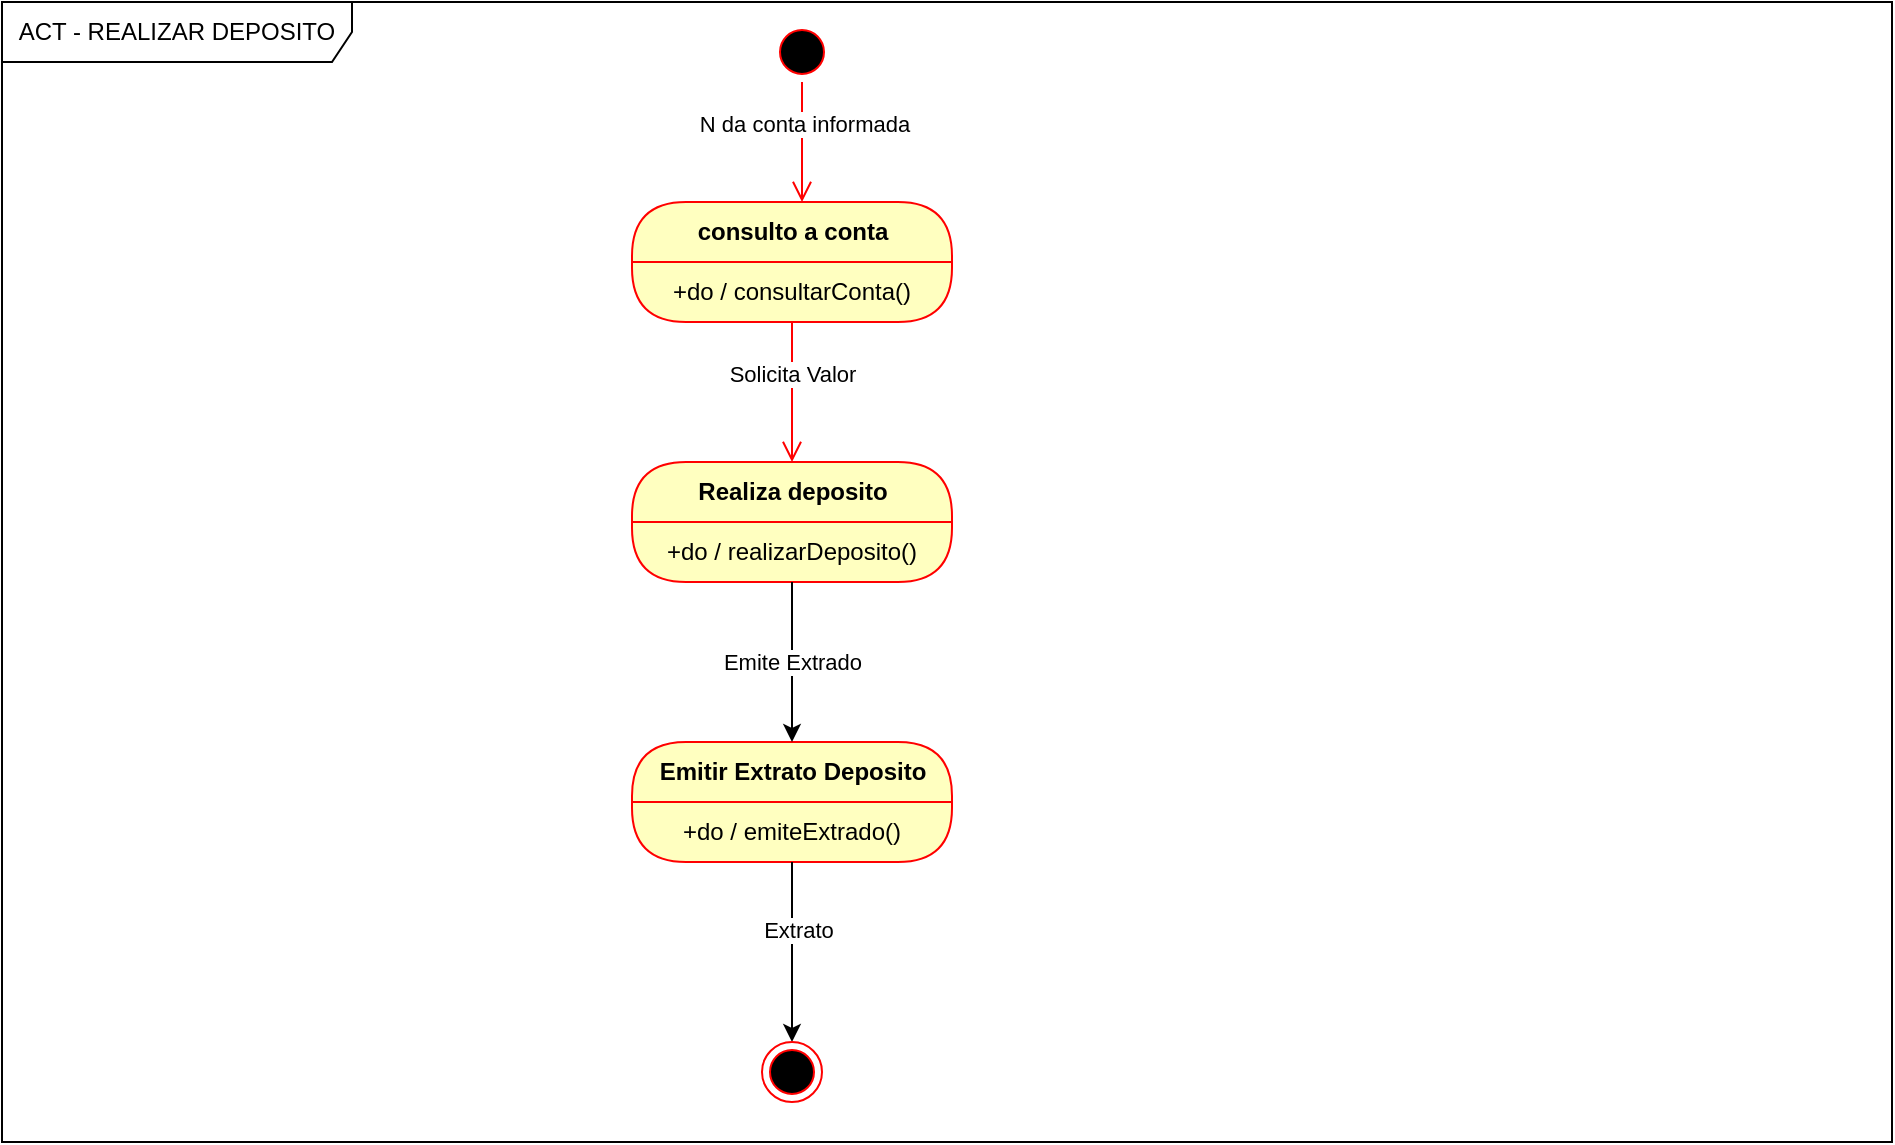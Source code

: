 <mxfile version="13.1.3">
    <diagram id="6hGFLwfOUW9BJ-s0fimq" name="Page-1">
        <mxGraphModel dx="2187" dy="758" grid="1" gridSize="10" guides="1" tooltips="1" connect="1" arrows="1" fold="1" page="1" pageScale="1" pageWidth="827" pageHeight="1169" math="0" shadow="0">
            <root>
                <mxCell id="0"/>
                <mxCell id="1" parent="0"/>
                <mxCell id="2" value="" style="ellipse;html=1;shape=startState;fillColor=#000000;strokeColor=#ff0000;" parent="1" vertex="1">
                    <mxGeometry x="70" y="20" width="30" height="30" as="geometry"/>
                </mxCell>
                <mxCell id="3" value="N da conta informada" style="edgeStyle=orthogonalEdgeStyle;html=1;verticalAlign=bottom;endArrow=open;endSize=8;strokeColor=#ff0000;" parent="1" source="2" edge="1">
                    <mxGeometry relative="1" as="geometry">
                        <mxPoint x="85" y="110" as="targetPoint"/>
                    </mxGeometry>
                </mxCell>
                <mxCell id="6" value="Solicita Valor" style="edgeStyle=orthogonalEdgeStyle;html=1;verticalAlign=bottom;endArrow=open;endSize=8;strokeColor=#ff0000;" parent="1" source="4" target="10" edge="1">
                    <mxGeometry relative="1" as="geometry">
                        <mxPoint x="80" y="230" as="targetPoint"/>
                    </mxGeometry>
                </mxCell>
                <mxCell id="4" value="consulto a conta" style="swimlane;html=1;fontStyle=1;align=center;verticalAlign=middle;childLayout=stackLayout;horizontal=1;startSize=30;horizontalStack=0;resizeParent=0;resizeLast=1;container=0;fontColor=#000000;collapsible=0;rounded=1;arcSize=30;strokeColor=#ff0000;fillColor=#ffffc0;swimlaneFillColor=#ffffc0;dropTarget=0;" parent="1" vertex="1">
                    <mxGeometry y="110" width="160" height="60" as="geometry"/>
                </mxCell>
                <mxCell id="5" value="+do / consultarConta()" style="text;html=1;strokeColor=none;fillColor=none;align=center;verticalAlign=middle;spacingLeft=4;spacingRight=4;whiteSpace=wrap;overflow=hidden;rotatable=0;fontColor=#000000;" parent="4" vertex="1">
                    <mxGeometry y="30" width="160" height="30" as="geometry"/>
                </mxCell>
                <mxCell id="7" value="+do / consultarConta()" style="text;html=1;strokeColor=none;fillColor=none;align=center;verticalAlign=middle;spacingLeft=4;spacingRight=4;whiteSpace=wrap;overflow=hidden;rotatable=0;fontColor=#000000;" parent="4" vertex="1">
                    <mxGeometry y="60" width="160" as="geometry"/>
                </mxCell>
                <mxCell id="8" value="+do / consultarConta()" style="text;html=1;strokeColor=none;fillColor=none;align=center;verticalAlign=middle;spacingLeft=4;spacingRight=4;whiteSpace=wrap;overflow=hidden;rotatable=0;fontColor=#000000;" parent="1" vertex="1">
                    <mxGeometry x="10" y="180" width="160" as="geometry"/>
                </mxCell>
                <mxCell id="10" value="Realiza deposito" style="swimlane;html=1;fontStyle=1;align=center;verticalAlign=middle;childLayout=stackLayout;horizontal=1;startSize=30;horizontalStack=0;resizeParent=0;resizeLast=1;container=0;fontColor=#000000;collapsible=0;rounded=1;arcSize=30;strokeColor=#ff0000;fillColor=#ffffc0;swimlaneFillColor=#ffffc0;dropTarget=0;" parent="1" vertex="1">
                    <mxGeometry y="240" width="160" height="60" as="geometry"/>
                </mxCell>
                <mxCell id="11" value="+do / realizarDeposito()" style="text;html=1;strokeColor=none;fillColor=none;align=center;verticalAlign=middle;spacingLeft=4;spacingRight=4;whiteSpace=wrap;overflow=hidden;rotatable=0;fontColor=#000000;" parent="10" vertex="1">
                    <mxGeometry y="30" width="160" height="30" as="geometry"/>
                </mxCell>
                <mxCell id="12" value="+do / consultarConta()" style="text;html=1;strokeColor=none;fillColor=none;align=center;verticalAlign=middle;spacingLeft=4;spacingRight=4;whiteSpace=wrap;overflow=hidden;rotatable=0;fontColor=#000000;" parent="10" vertex="1">
                    <mxGeometry y="60" width="160" as="geometry"/>
                </mxCell>
                <mxCell id="15" value="Emitir Extrato Deposito" style="swimlane;html=1;fontStyle=1;align=center;verticalAlign=middle;childLayout=stackLayout;horizontal=1;startSize=30;horizontalStack=0;resizeParent=0;resizeLast=1;container=0;fontColor=#000000;collapsible=0;rounded=1;arcSize=30;strokeColor=#ff0000;fillColor=#ffffc0;swimlaneFillColor=#ffffc0;dropTarget=0;" parent="1" vertex="1">
                    <mxGeometry y="380" width="160" height="60" as="geometry"/>
                </mxCell>
                <mxCell id="16" value="+do / emiteExtrado()" style="text;html=1;strokeColor=none;fillColor=none;align=center;verticalAlign=middle;spacingLeft=4;spacingRight=4;whiteSpace=wrap;overflow=hidden;rotatable=0;fontColor=#000000;" parent="15" vertex="1">
                    <mxGeometry y="30" width="160" height="30" as="geometry"/>
                </mxCell>
                <mxCell id="17" value="+do / consultarConta()" style="text;html=1;strokeColor=none;fillColor=none;align=center;verticalAlign=middle;spacingLeft=4;spacingRight=4;whiteSpace=wrap;overflow=hidden;rotatable=0;fontColor=#000000;" parent="15" vertex="1">
                    <mxGeometry y="60" width="160" as="geometry"/>
                </mxCell>
                <mxCell id="19" value="Emite Extrado" style="edgeStyle=orthogonalEdgeStyle;rounded=0;orthogonalLoop=1;jettySize=auto;html=1;entryX=0.5;entryY=0;entryDx=0;entryDy=0;" parent="1" source="11" target="15" edge="1">
                    <mxGeometry relative="1" as="geometry"/>
                </mxCell>
                <mxCell id="21" style="edgeStyle=orthogonalEdgeStyle;rounded=0;orthogonalLoop=1;jettySize=auto;html=1;" parent="1" source="16" edge="1">
                    <mxGeometry relative="1" as="geometry">
                        <mxPoint x="80" y="530" as="targetPoint"/>
                    </mxGeometry>
                </mxCell>
                <mxCell id="22" value="Extrato" style="edgeLabel;html=1;align=center;verticalAlign=middle;resizable=0;points=[];" parent="21" vertex="1" connectable="0">
                    <mxGeometry x="-0.244" y="3" relative="1" as="geometry">
                        <mxPoint as="offset"/>
                    </mxGeometry>
                </mxCell>
                <mxCell id="23" value="" style="ellipse;html=1;shape=endState;fillColor=#000000;strokeColor=#ff0000;" parent="1" vertex="1">
                    <mxGeometry x="65" y="530" width="30" height="30" as="geometry"/>
                </mxCell>
                <mxCell id="24" value="ACT - REALIZAR DEPOSITO" style="shape=umlFrame;whiteSpace=wrap;html=1;width=175;height=30;" vertex="1" parent="1">
                    <mxGeometry x="-315" y="10" width="945" height="570" as="geometry"/>
                </mxCell>
            </root>
        </mxGraphModel>
    </diagram>
</mxfile>
